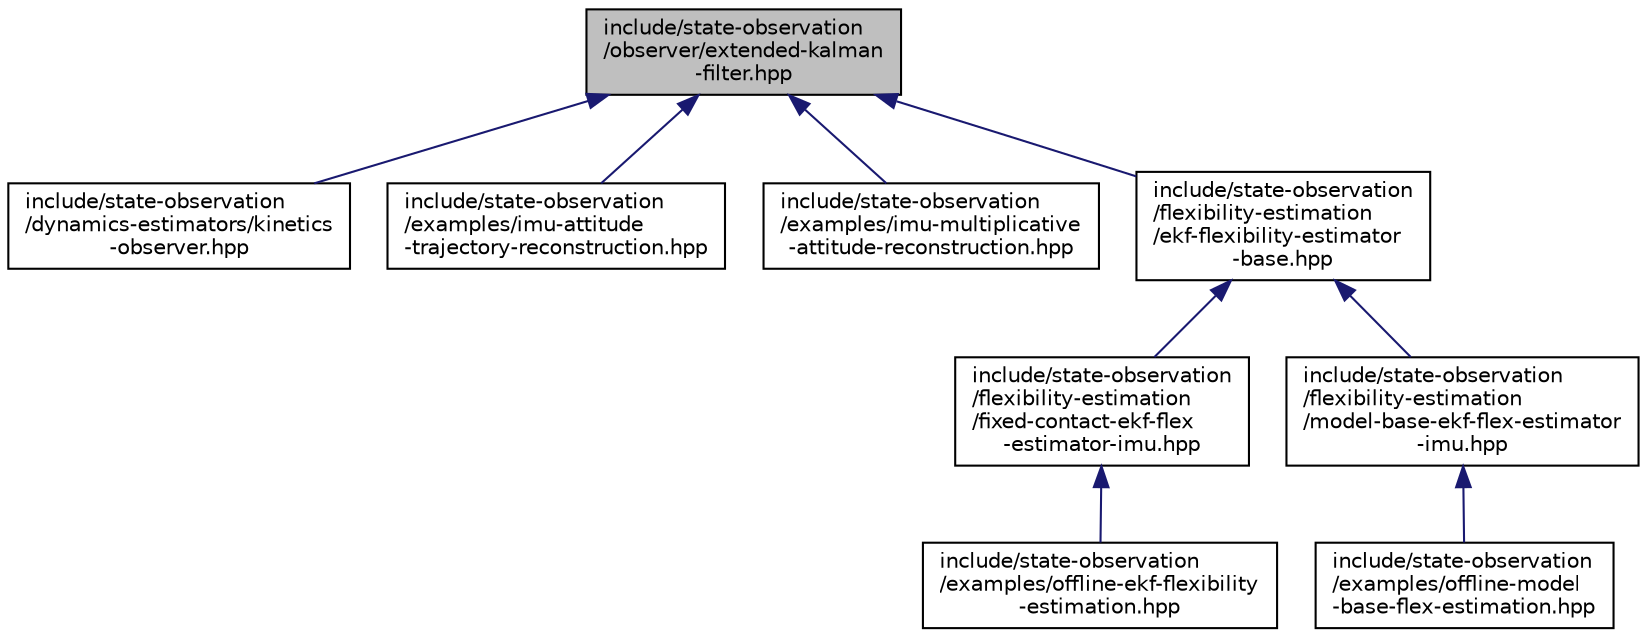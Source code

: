 digraph "include/state-observation/observer/extended-kalman-filter.hpp"
{
  edge [fontname="Helvetica",fontsize="10",labelfontname="Helvetica",labelfontsize="10"];
  node [fontname="Helvetica",fontsize="10",shape=record];
  Node20 [label="include/state-observation\l/observer/extended-kalman\l-filter.hpp",height=0.2,width=0.4,color="black", fillcolor="grey75", style="filled", fontcolor="black"];
  Node20 -> Node21 [dir="back",color="midnightblue",fontsize="10",style="solid",fontname="Helvetica"];
  Node21 [label="include/state-observation\l/dynamics-estimators/kinetics\l-observer.hpp",height=0.2,width=0.4,color="black", fillcolor="white", style="filled",URL="$kinetics-observer_8hpp.html",tooltip="Unified Kinetics estimator. "];
  Node20 -> Node22 [dir="back",color="midnightblue",fontsize="10",style="solid",fontname="Helvetica"];
  Node22 [label="include/state-observation\l/examples/imu-attitude\l-trajectory-reconstruction.hpp",height=0.2,width=0.4,color="black", fillcolor="white", style="filled",URL="$imu-attitude-trajectory-reconstruction_8hpp.html",tooltip="Gives an implementation of attitude estimation for IMU reconstruction with or without given input..."];
  Node20 -> Node23 [dir="back",color="midnightblue",fontsize="10",style="solid",fontname="Helvetica"];
  Node23 [label="include/state-observation\l/examples/imu-multiplicative\l-attitude-reconstruction.hpp",height=0.2,width=0.4,color="black", fillcolor="white", style="filled",URL="$imu-multiplicative-attitude-reconstruction_8hpp.html"];
  Node20 -> Node24 [dir="back",color="midnightblue",fontsize="10",style="solid",fontname="Helvetica"];
  Node24 [label="include/state-observation\l/flexibility-estimation\l/ekf-flexibility-estimator\l-base.hpp",height=0.2,width=0.4,color="black", fillcolor="white", style="filled",URL="$ekf-flexibility-estimator-base_8hpp.html",tooltip="Declare the class of the flexibility estimation using the extended Kalman Filter. ..."];
  Node24 -> Node25 [dir="back",color="midnightblue",fontsize="10",style="solid",fontname="Helvetica"];
  Node25 [label="include/state-observation\l/flexibility-estimation\l/fixed-contact-ekf-flex\l-estimator-imu.hpp",height=0.2,width=0.4,color="black", fillcolor="white", style="filled",URL="$fixed-contact-ekf-flex-estimator-imu_8hpp.html",tooltip="Declares the class of the estimation of the flexibility using an extended Kalman filter and a fixed c..."];
  Node25 -> Node26 [dir="back",color="midnightblue",fontsize="10",style="solid",fontname="Helvetica"];
  Node26 [label="include/state-observation\l/examples/offline-ekf-flexibility\l-estimation.hpp",height=0.2,width=0.4,color="black", fillcolor="white", style="filled",URL="$offline-ekf-flexibility-estimation_8hpp.html",tooltip="Gives an implementation of flexibility estimation for IMU reconstruction with or without given input ..."];
  Node24 -> Node27 [dir="back",color="midnightblue",fontsize="10",style="solid",fontname="Helvetica"];
  Node27 [label="include/state-observation\l/flexibility-estimation\l/model-base-ekf-flex-estimator\l-imu.hpp",height=0.2,width=0.4,color="black", fillcolor="white", style="filled",URL="$model-base-ekf-flex-estimator-imu_8hpp.html",tooltip="Declares the class of the estimation of the flexibility using an extended Kalman filter and a fixed c..."];
  Node27 -> Node28 [dir="back",color="midnightblue",fontsize="10",style="solid",fontname="Helvetica"];
  Node28 [label="include/state-observation\l/examples/offline-model\l-base-flex-estimation.hpp",height=0.2,width=0.4,color="black", fillcolor="white", style="filled",URL="$offline-model-base-flex-estimation_8hpp.html"];
}
